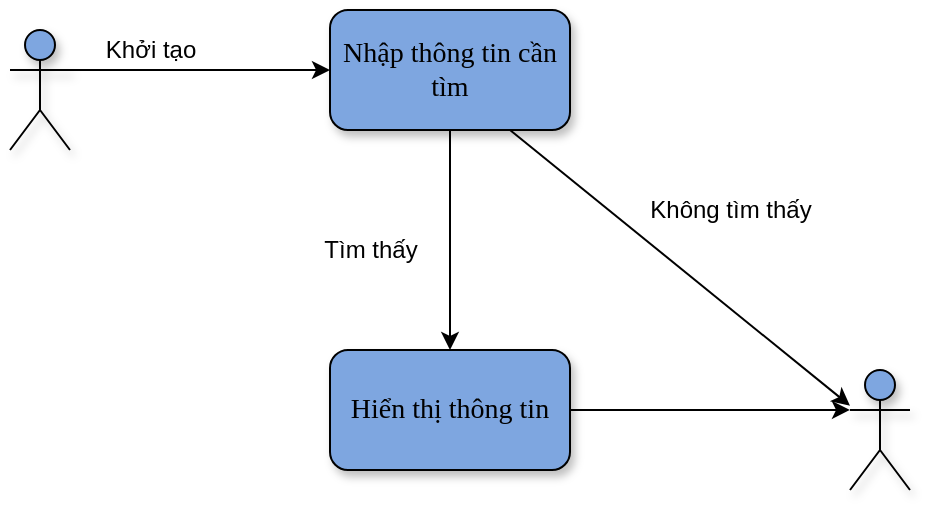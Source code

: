 <mxfile version="20.7.2" type="device"><diagram id="IzuIJZbzYi8-usBbxyBo" name="Trang-1"><mxGraphModel dx="1290" dy="523" grid="1" gridSize="10" guides="1" tooltips="1" connect="1" arrows="1" fold="1" page="1" pageScale="1" pageWidth="827" pageHeight="1169" math="0" shadow="0"><root><mxCell id="0"/><mxCell id="1" parent="0"/><mxCell id="kvEvYqBflxkpusz4Uj7i-8" style="edgeStyle=orthogonalEdgeStyle;rounded=0;orthogonalLoop=1;jettySize=auto;html=1;entryX=0.5;entryY=0;entryDx=0;entryDy=0;" edge="1" parent="1" source="kvEvYqBflxkpusz4Uj7i-1" target="kvEvYqBflxkpusz4Uj7i-6"><mxGeometry relative="1" as="geometry"/></mxCell><mxCell id="kvEvYqBflxkpusz4Uj7i-1" value="&lt;font style=&quot;font-size: 14px;&quot; face=&quot;Times New Roman&quot;&gt;Nhập thông tin cần tìm&lt;/font&gt;" style="rounded=1;whiteSpace=wrap;html=1;shadow=1;fillColor=#7EA6E0;" vertex="1" parent="1"><mxGeometry x="230" y="190" width="120" height="60" as="geometry"/></mxCell><mxCell id="kvEvYqBflxkpusz4Uj7i-2" style="edgeStyle=orthogonalEdgeStyle;rounded=0;orthogonalLoop=1;jettySize=auto;html=1;entryX=0;entryY=0.5;entryDx=0;entryDy=0;" edge="1" parent="1" source="kvEvYqBflxkpusz4Uj7i-3" target="kvEvYqBflxkpusz4Uj7i-1"><mxGeometry relative="1" as="geometry"><Array as="points"><mxPoint x="110" y="220"/><mxPoint x="110" y="220"/></Array></mxGeometry></mxCell><mxCell id="kvEvYqBflxkpusz4Uj7i-3" value="" style="shape=umlActor;verticalLabelPosition=bottom;verticalAlign=top;html=1;outlineConnect=0;shadow=1;fillColor=#7EA6E0;" vertex="1" parent="1"><mxGeometry x="70" y="200" width="30" height="60" as="geometry"/></mxCell><mxCell id="kvEvYqBflxkpusz4Uj7i-4" value="Khởi tạo" style="text;html=1;align=center;verticalAlign=middle;resizable=0;points=[];autosize=1;strokeColor=none;fillColor=none;" vertex="1" parent="1"><mxGeometry x="105" y="195" width="70" height="30" as="geometry"/></mxCell><mxCell id="kvEvYqBflxkpusz4Uj7i-9" style="edgeStyle=orthogonalEdgeStyle;rounded=0;orthogonalLoop=1;jettySize=auto;html=1;entryX=0;entryY=0.333;entryDx=0;entryDy=0;entryPerimeter=0;" edge="1" parent="1" source="kvEvYqBflxkpusz4Uj7i-6" target="kvEvYqBflxkpusz4Uj7i-7"><mxGeometry relative="1" as="geometry"/></mxCell><mxCell id="kvEvYqBflxkpusz4Uj7i-6" value="&lt;font style=&quot;font-size: 14px;&quot; face=&quot;Times New Roman&quot;&gt;Hiển thị thông tin&lt;/font&gt;" style="rounded=1;whiteSpace=wrap;html=1;shadow=1;fillColor=#7EA6E0;" vertex="1" parent="1"><mxGeometry x="230" y="360" width="120" height="60" as="geometry"/></mxCell><mxCell id="kvEvYqBflxkpusz4Uj7i-7" value="" style="shape=umlActor;verticalLabelPosition=bottom;verticalAlign=top;html=1;outlineConnect=0;shadow=1;fillColor=#7EA6E0;" vertex="1" parent="1"><mxGeometry x="490" y="370" width="30" height="60" as="geometry"/></mxCell><mxCell id="kvEvYqBflxkpusz4Uj7i-10" value="" style="endArrow=classic;html=1;rounded=0;" edge="1" parent="1" target="kvEvYqBflxkpusz4Uj7i-7"><mxGeometry width="50" height="50" relative="1" as="geometry"><mxPoint x="320" y="250" as="sourcePoint"/><mxPoint x="370" y="200" as="targetPoint"/></mxGeometry></mxCell><mxCell id="kvEvYqBflxkpusz4Uj7i-11" value="Tìm thấy" style="text;html=1;align=center;verticalAlign=middle;resizable=0;points=[];autosize=1;strokeColor=none;fillColor=none;" vertex="1" parent="1"><mxGeometry x="215" y="295" width="70" height="30" as="geometry"/></mxCell><mxCell id="kvEvYqBflxkpusz4Uj7i-12" value="Không tìm thấy" style="text;html=1;align=center;verticalAlign=middle;resizable=0;points=[];autosize=1;strokeColor=none;fillColor=none;" vertex="1" parent="1"><mxGeometry x="380" y="275" width="100" height="30" as="geometry"/></mxCell></root></mxGraphModel></diagram></mxfile>